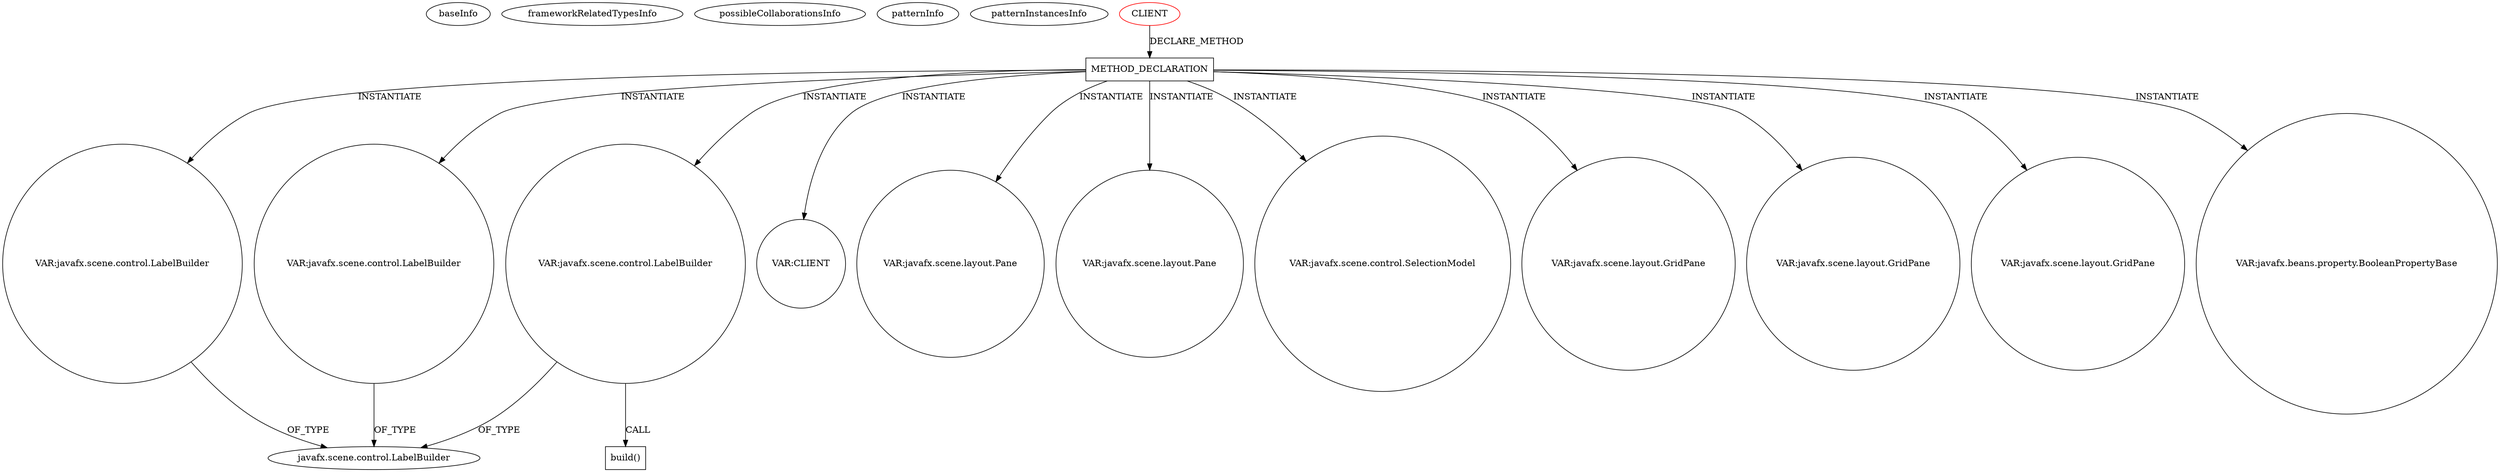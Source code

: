 digraph {
baseInfo[graphId=3712,category="pattern",isAnonymous=false,possibleRelation=false]
frameworkRelatedTypesInfo[]
possibleCollaborationsInfo[]
patternInfo[frequency=2.0,patternRootClient=0]
patternInstancesInfo[0="SaiPradeepDandem-javafx2-gradient-builder~/SaiPradeepDandem-javafx2-gradient-builder/javafx2-gradient-builder-master/src/main/java/com/javafx/gradientbuilder/application/RadialSettingsLayout.java~RadialSettingsLayout~1170",1="SaiPradeepDandem-javafx2-gradient-builder~/SaiPradeepDandem-javafx2-gradient-builder/javafx2-gradient-builder-master/src/main/java/com/javafx/gradientbuilder/application/LinearSettingsLayout.java~LinearSettingsLayout~1172"]
87[label="javafx.scene.control.LabelBuilder",vertexType="FRAMEWORK_CLASS_TYPE",isFrameworkType=false]
635[label="VAR:javafx.scene.control.LabelBuilder",vertexType="VARIABLE_EXPRESION",isFrameworkType=false,shape=circle]
626[label="VAR:javafx.scene.control.LabelBuilder",vertexType="VARIABLE_EXPRESION",isFrameworkType=false,shape=circle]
726[label="VAR:javafx.scene.control.LabelBuilder",vertexType="VARIABLE_EXPRESION",isFrameworkType=false,shape=circle]
727[label="build()",vertexType="INSIDE_CALL",isFrameworkType=false,shape=box]
587[label="METHOD_DECLARATION",vertexType="CLIENT_METHOD_DECLARATION",isFrameworkType=false,shape=box]
0[label="CLIENT",vertexType="ROOT_CLIENT_CLASS_DECLARATION",isFrameworkType=false,color=red]
662[label="VAR:CLIENT",vertexType="VARIABLE_EXPRESION",isFrameworkType=false,shape=circle]
678[label="VAR:javafx.scene.layout.Pane",vertexType="VARIABLE_EXPRESION",isFrameworkType=false,shape=circle]
754[label="VAR:javafx.scene.layout.Pane",vertexType="VARIABLE_EXPRESION",isFrameworkType=false,shape=circle]
621[label="VAR:javafx.scene.control.SelectionModel",vertexType="VARIABLE_EXPRESION",isFrameworkType=false,shape=circle]
797[label="VAR:javafx.scene.layout.GridPane",vertexType="VARIABLE_EXPRESION",isFrameworkType=false,shape=circle]
788[label="VAR:javafx.scene.layout.GridPane",vertexType="VARIABLE_EXPRESION",isFrameworkType=false,shape=circle]
791[label="VAR:javafx.scene.layout.GridPane",vertexType="VARIABLE_EXPRESION",isFrameworkType=false,shape=circle]
641[label="VAR:javafx.beans.property.BooleanPropertyBase",vertexType="VARIABLE_EXPRESION",isFrameworkType=false,shape=circle]
587->635[label="INSTANTIATE"]
587->726[label="INSTANTIATE"]
635->87[label="OF_TYPE"]
587->678[label="INSTANTIATE"]
0->587[label="DECLARE_METHOD"]
587->621[label="INSTANTIATE"]
587->797[label="INSTANTIATE"]
587->791[label="INSTANTIATE"]
587->788[label="INSTANTIATE"]
587->754[label="INSTANTIATE"]
626->87[label="OF_TYPE"]
726->727[label="CALL"]
587->626[label="INSTANTIATE"]
587->662[label="INSTANTIATE"]
587->641[label="INSTANTIATE"]
726->87[label="OF_TYPE"]
}
